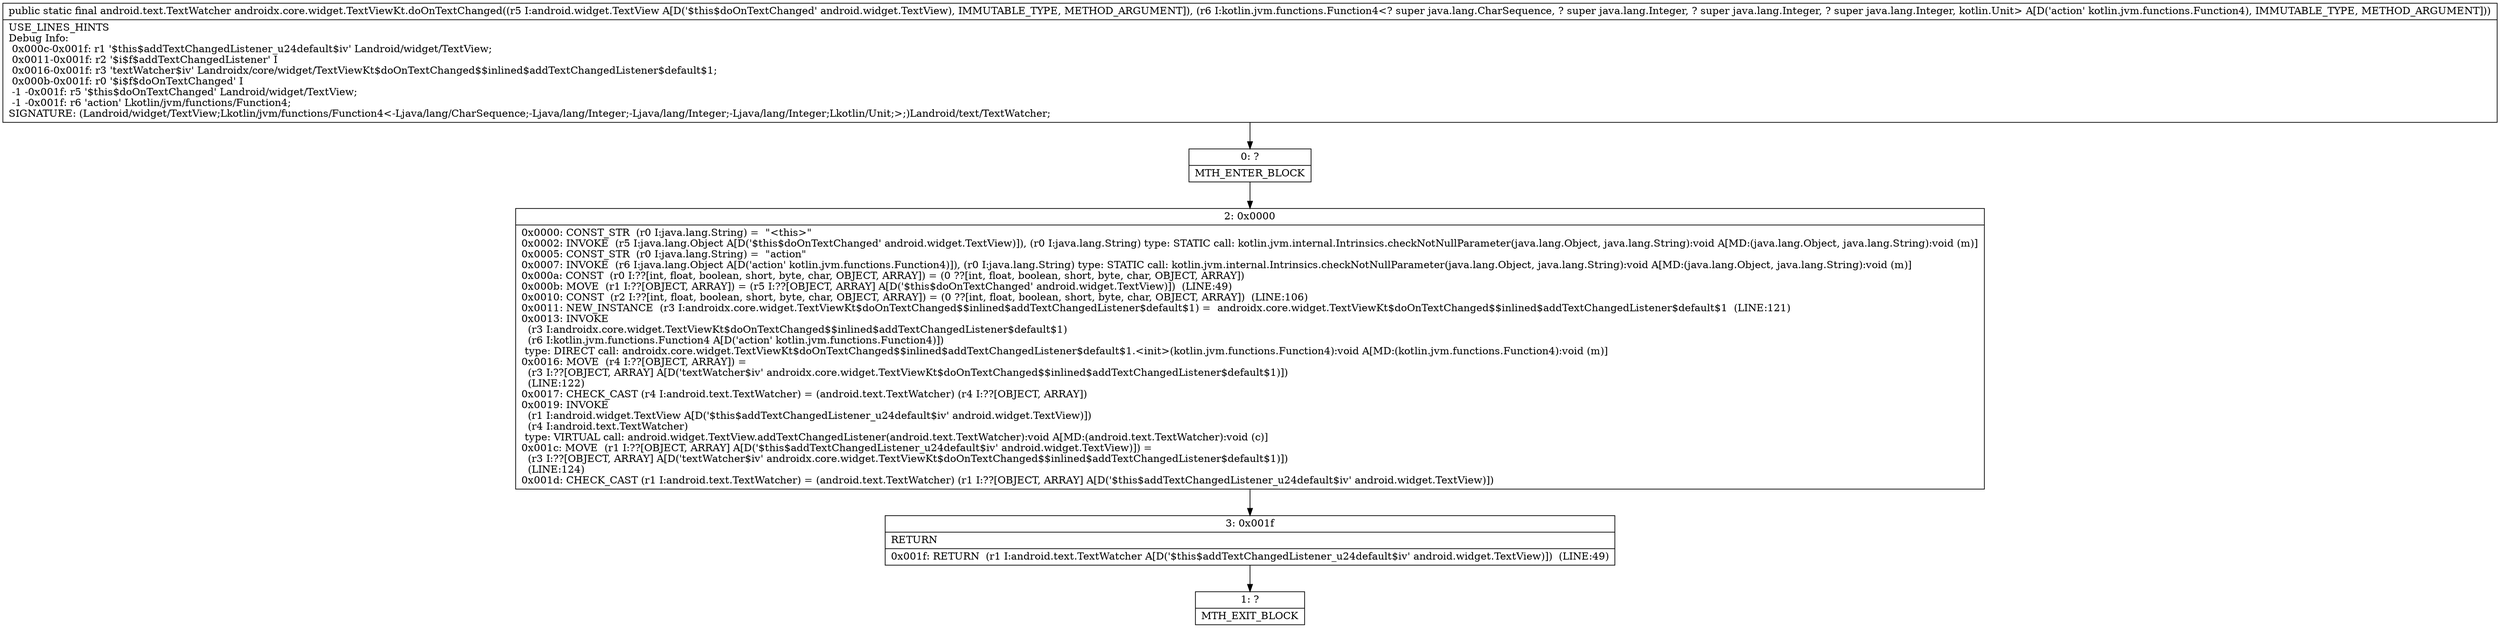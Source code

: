 digraph "CFG forandroidx.core.widget.TextViewKt.doOnTextChanged(Landroid\/widget\/TextView;Lkotlin\/jvm\/functions\/Function4;)Landroid\/text\/TextWatcher;" {
Node_0 [shape=record,label="{0\:\ ?|MTH_ENTER_BLOCK\l}"];
Node_2 [shape=record,label="{2\:\ 0x0000|0x0000: CONST_STR  (r0 I:java.lang.String) =  \"\<this\>\" \l0x0002: INVOKE  (r5 I:java.lang.Object A[D('$this$doOnTextChanged' android.widget.TextView)]), (r0 I:java.lang.String) type: STATIC call: kotlin.jvm.internal.Intrinsics.checkNotNullParameter(java.lang.Object, java.lang.String):void A[MD:(java.lang.Object, java.lang.String):void (m)]\l0x0005: CONST_STR  (r0 I:java.lang.String) =  \"action\" \l0x0007: INVOKE  (r6 I:java.lang.Object A[D('action' kotlin.jvm.functions.Function4)]), (r0 I:java.lang.String) type: STATIC call: kotlin.jvm.internal.Intrinsics.checkNotNullParameter(java.lang.Object, java.lang.String):void A[MD:(java.lang.Object, java.lang.String):void (m)]\l0x000a: CONST  (r0 I:??[int, float, boolean, short, byte, char, OBJECT, ARRAY]) = (0 ??[int, float, boolean, short, byte, char, OBJECT, ARRAY]) \l0x000b: MOVE  (r1 I:??[OBJECT, ARRAY]) = (r5 I:??[OBJECT, ARRAY] A[D('$this$doOnTextChanged' android.widget.TextView)])  (LINE:49)\l0x0010: CONST  (r2 I:??[int, float, boolean, short, byte, char, OBJECT, ARRAY]) = (0 ??[int, float, boolean, short, byte, char, OBJECT, ARRAY])  (LINE:106)\l0x0011: NEW_INSTANCE  (r3 I:androidx.core.widget.TextViewKt$doOnTextChanged$$inlined$addTextChangedListener$default$1) =  androidx.core.widget.TextViewKt$doOnTextChanged$$inlined$addTextChangedListener$default$1  (LINE:121)\l0x0013: INVOKE  \l  (r3 I:androidx.core.widget.TextViewKt$doOnTextChanged$$inlined$addTextChangedListener$default$1)\l  (r6 I:kotlin.jvm.functions.Function4 A[D('action' kotlin.jvm.functions.Function4)])\l type: DIRECT call: androidx.core.widget.TextViewKt$doOnTextChanged$$inlined$addTextChangedListener$default$1.\<init\>(kotlin.jvm.functions.Function4):void A[MD:(kotlin.jvm.functions.Function4):void (m)]\l0x0016: MOVE  (r4 I:??[OBJECT, ARRAY]) = \l  (r3 I:??[OBJECT, ARRAY] A[D('textWatcher$iv' androidx.core.widget.TextViewKt$doOnTextChanged$$inlined$addTextChangedListener$default$1)])\l  (LINE:122)\l0x0017: CHECK_CAST (r4 I:android.text.TextWatcher) = (android.text.TextWatcher) (r4 I:??[OBJECT, ARRAY]) \l0x0019: INVOKE  \l  (r1 I:android.widget.TextView A[D('$this$addTextChangedListener_u24default$iv' android.widget.TextView)])\l  (r4 I:android.text.TextWatcher)\l type: VIRTUAL call: android.widget.TextView.addTextChangedListener(android.text.TextWatcher):void A[MD:(android.text.TextWatcher):void (c)]\l0x001c: MOVE  (r1 I:??[OBJECT, ARRAY] A[D('$this$addTextChangedListener_u24default$iv' android.widget.TextView)]) = \l  (r3 I:??[OBJECT, ARRAY] A[D('textWatcher$iv' androidx.core.widget.TextViewKt$doOnTextChanged$$inlined$addTextChangedListener$default$1)])\l  (LINE:124)\l0x001d: CHECK_CAST (r1 I:android.text.TextWatcher) = (android.text.TextWatcher) (r1 I:??[OBJECT, ARRAY] A[D('$this$addTextChangedListener_u24default$iv' android.widget.TextView)]) \l}"];
Node_3 [shape=record,label="{3\:\ 0x001f|RETURN\l|0x001f: RETURN  (r1 I:android.text.TextWatcher A[D('$this$addTextChangedListener_u24default$iv' android.widget.TextView)])  (LINE:49)\l}"];
Node_1 [shape=record,label="{1\:\ ?|MTH_EXIT_BLOCK\l}"];
MethodNode[shape=record,label="{public static final android.text.TextWatcher androidx.core.widget.TextViewKt.doOnTextChanged((r5 I:android.widget.TextView A[D('$this$doOnTextChanged' android.widget.TextView), IMMUTABLE_TYPE, METHOD_ARGUMENT]), (r6 I:kotlin.jvm.functions.Function4\<? super java.lang.CharSequence, ? super java.lang.Integer, ? super java.lang.Integer, ? super java.lang.Integer, kotlin.Unit\> A[D('action' kotlin.jvm.functions.Function4), IMMUTABLE_TYPE, METHOD_ARGUMENT]))  | USE_LINES_HINTS\lDebug Info:\l  0x000c\-0x001f: r1 '$this$addTextChangedListener_u24default$iv' Landroid\/widget\/TextView;\l  0x0011\-0x001f: r2 '$i$f$addTextChangedListener' I\l  0x0016\-0x001f: r3 'textWatcher$iv' Landroidx\/core\/widget\/TextViewKt$doOnTextChanged$$inlined$addTextChangedListener$default$1;\l  0x000b\-0x001f: r0 '$i$f$doOnTextChanged' I\l  \-1 \-0x001f: r5 '$this$doOnTextChanged' Landroid\/widget\/TextView;\l  \-1 \-0x001f: r6 'action' Lkotlin\/jvm\/functions\/Function4;\lSIGNATURE: (Landroid\/widget\/TextView;Lkotlin\/jvm\/functions\/Function4\<\-Ljava\/lang\/CharSequence;\-Ljava\/lang\/Integer;\-Ljava\/lang\/Integer;\-Ljava\/lang\/Integer;Lkotlin\/Unit;\>;)Landroid\/text\/TextWatcher;\l}"];
MethodNode -> Node_0;Node_0 -> Node_2;
Node_2 -> Node_3;
Node_3 -> Node_1;
}

